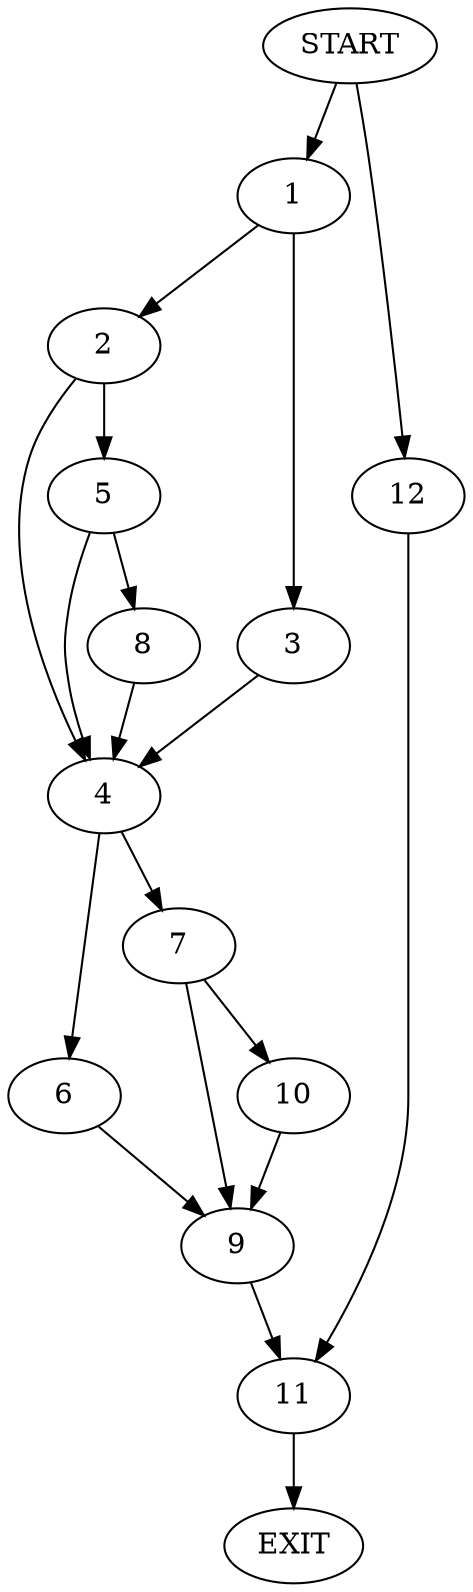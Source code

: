 digraph {
0 [label="START"]
13 [label="EXIT"]
0 -> 1
1 -> 2
1 -> 3
2 -> 4
2 -> 5
3 -> 4
4 -> 6
4 -> 7
5 -> 4
5 -> 8
8 -> 4
6 -> 9
7 -> 9
7 -> 10
9 -> 11
10 -> 9
11 -> 13
0 -> 12
12 -> 11
}
